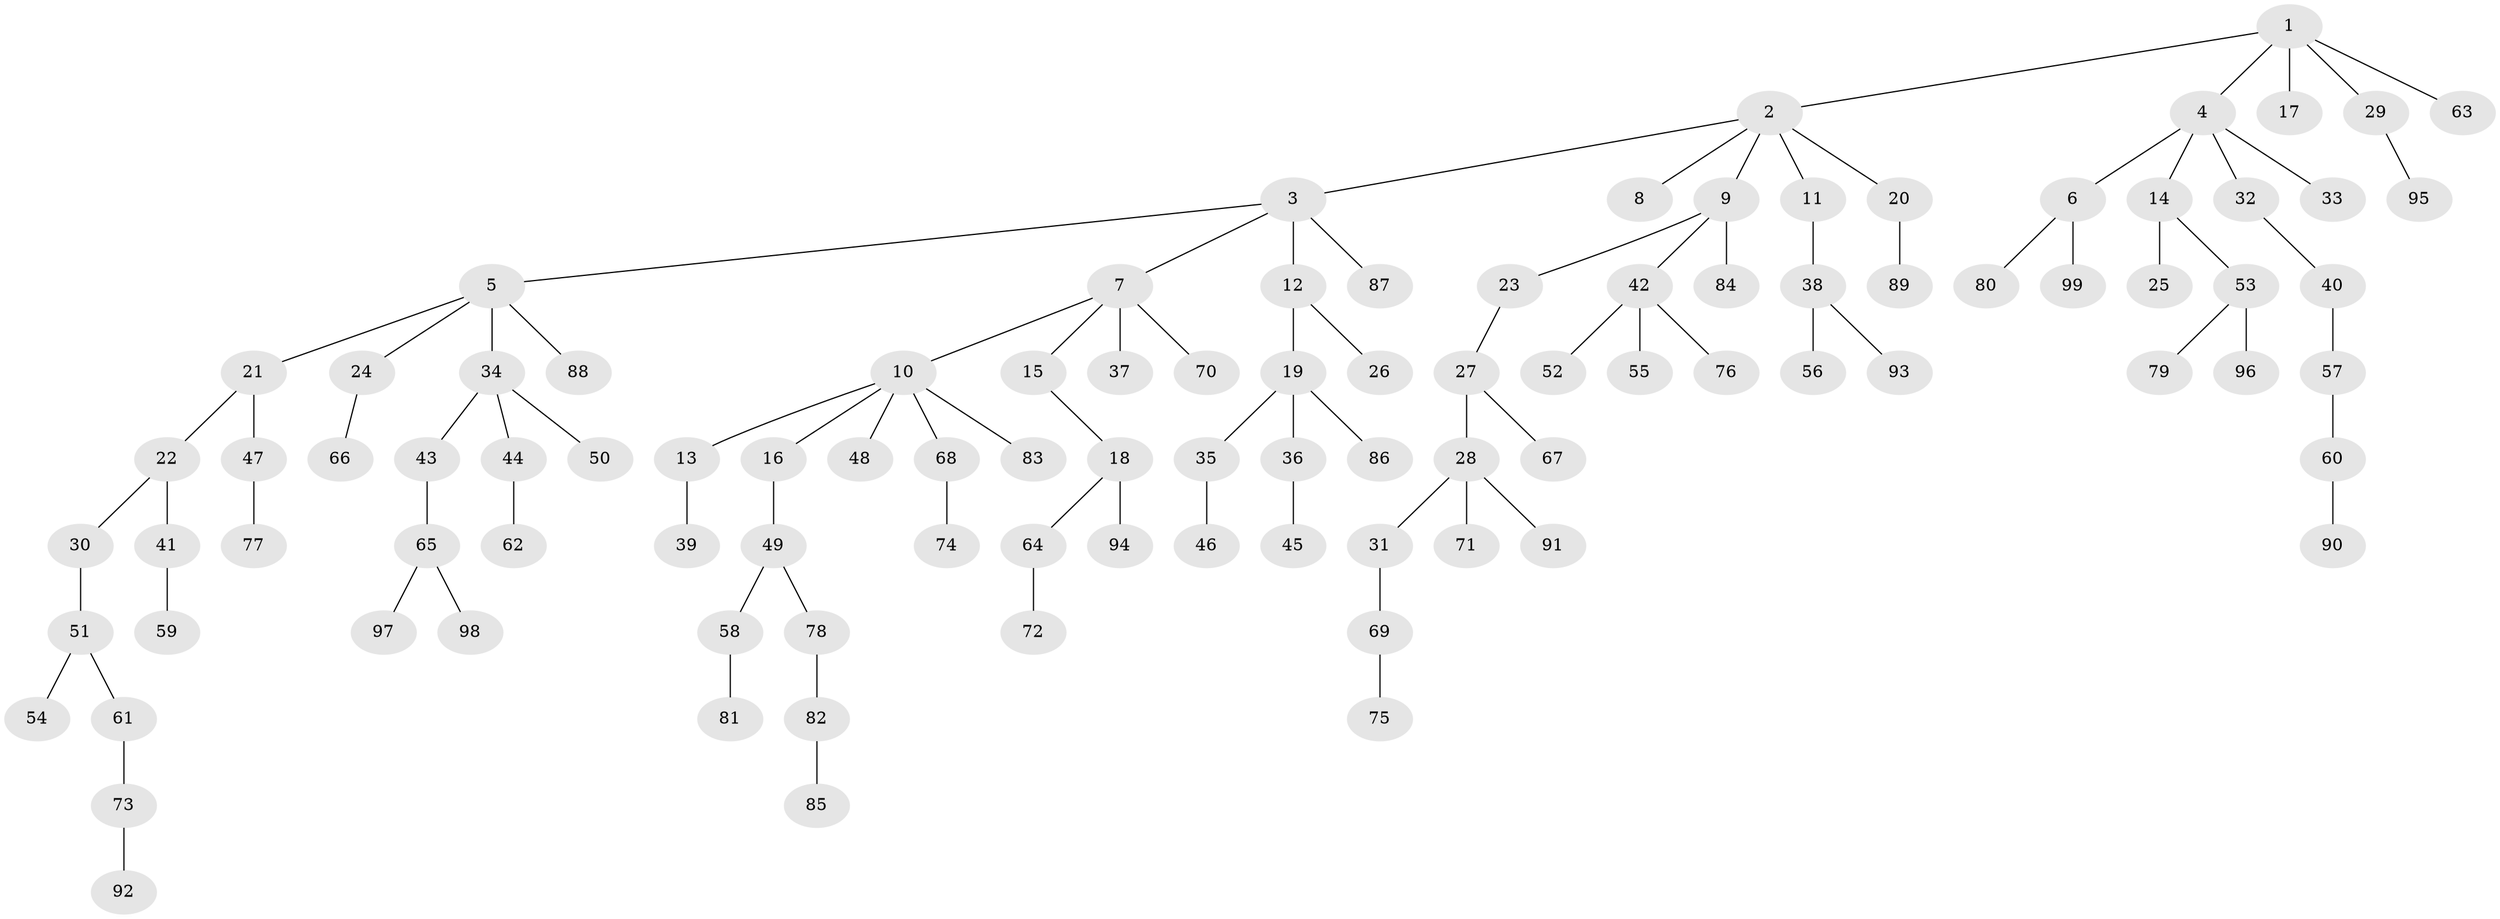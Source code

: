 // Generated by graph-tools (version 1.1) at 2025/15/03/09/25 04:15:29]
// undirected, 99 vertices, 98 edges
graph export_dot {
graph [start="1"]
  node [color=gray90,style=filled];
  1;
  2;
  3;
  4;
  5;
  6;
  7;
  8;
  9;
  10;
  11;
  12;
  13;
  14;
  15;
  16;
  17;
  18;
  19;
  20;
  21;
  22;
  23;
  24;
  25;
  26;
  27;
  28;
  29;
  30;
  31;
  32;
  33;
  34;
  35;
  36;
  37;
  38;
  39;
  40;
  41;
  42;
  43;
  44;
  45;
  46;
  47;
  48;
  49;
  50;
  51;
  52;
  53;
  54;
  55;
  56;
  57;
  58;
  59;
  60;
  61;
  62;
  63;
  64;
  65;
  66;
  67;
  68;
  69;
  70;
  71;
  72;
  73;
  74;
  75;
  76;
  77;
  78;
  79;
  80;
  81;
  82;
  83;
  84;
  85;
  86;
  87;
  88;
  89;
  90;
  91;
  92;
  93;
  94;
  95;
  96;
  97;
  98;
  99;
  1 -- 2;
  1 -- 4;
  1 -- 17;
  1 -- 29;
  1 -- 63;
  2 -- 3;
  2 -- 8;
  2 -- 9;
  2 -- 11;
  2 -- 20;
  3 -- 5;
  3 -- 7;
  3 -- 12;
  3 -- 87;
  4 -- 6;
  4 -- 14;
  4 -- 32;
  4 -- 33;
  5 -- 21;
  5 -- 24;
  5 -- 34;
  5 -- 88;
  6 -- 80;
  6 -- 99;
  7 -- 10;
  7 -- 15;
  7 -- 37;
  7 -- 70;
  9 -- 23;
  9 -- 42;
  9 -- 84;
  10 -- 13;
  10 -- 16;
  10 -- 48;
  10 -- 68;
  10 -- 83;
  11 -- 38;
  12 -- 19;
  12 -- 26;
  13 -- 39;
  14 -- 25;
  14 -- 53;
  15 -- 18;
  16 -- 49;
  18 -- 64;
  18 -- 94;
  19 -- 35;
  19 -- 36;
  19 -- 86;
  20 -- 89;
  21 -- 22;
  21 -- 47;
  22 -- 30;
  22 -- 41;
  23 -- 27;
  24 -- 66;
  27 -- 28;
  27 -- 67;
  28 -- 31;
  28 -- 71;
  28 -- 91;
  29 -- 95;
  30 -- 51;
  31 -- 69;
  32 -- 40;
  34 -- 43;
  34 -- 44;
  34 -- 50;
  35 -- 46;
  36 -- 45;
  38 -- 56;
  38 -- 93;
  40 -- 57;
  41 -- 59;
  42 -- 52;
  42 -- 55;
  42 -- 76;
  43 -- 65;
  44 -- 62;
  47 -- 77;
  49 -- 58;
  49 -- 78;
  51 -- 54;
  51 -- 61;
  53 -- 79;
  53 -- 96;
  57 -- 60;
  58 -- 81;
  60 -- 90;
  61 -- 73;
  64 -- 72;
  65 -- 97;
  65 -- 98;
  68 -- 74;
  69 -- 75;
  73 -- 92;
  78 -- 82;
  82 -- 85;
}
